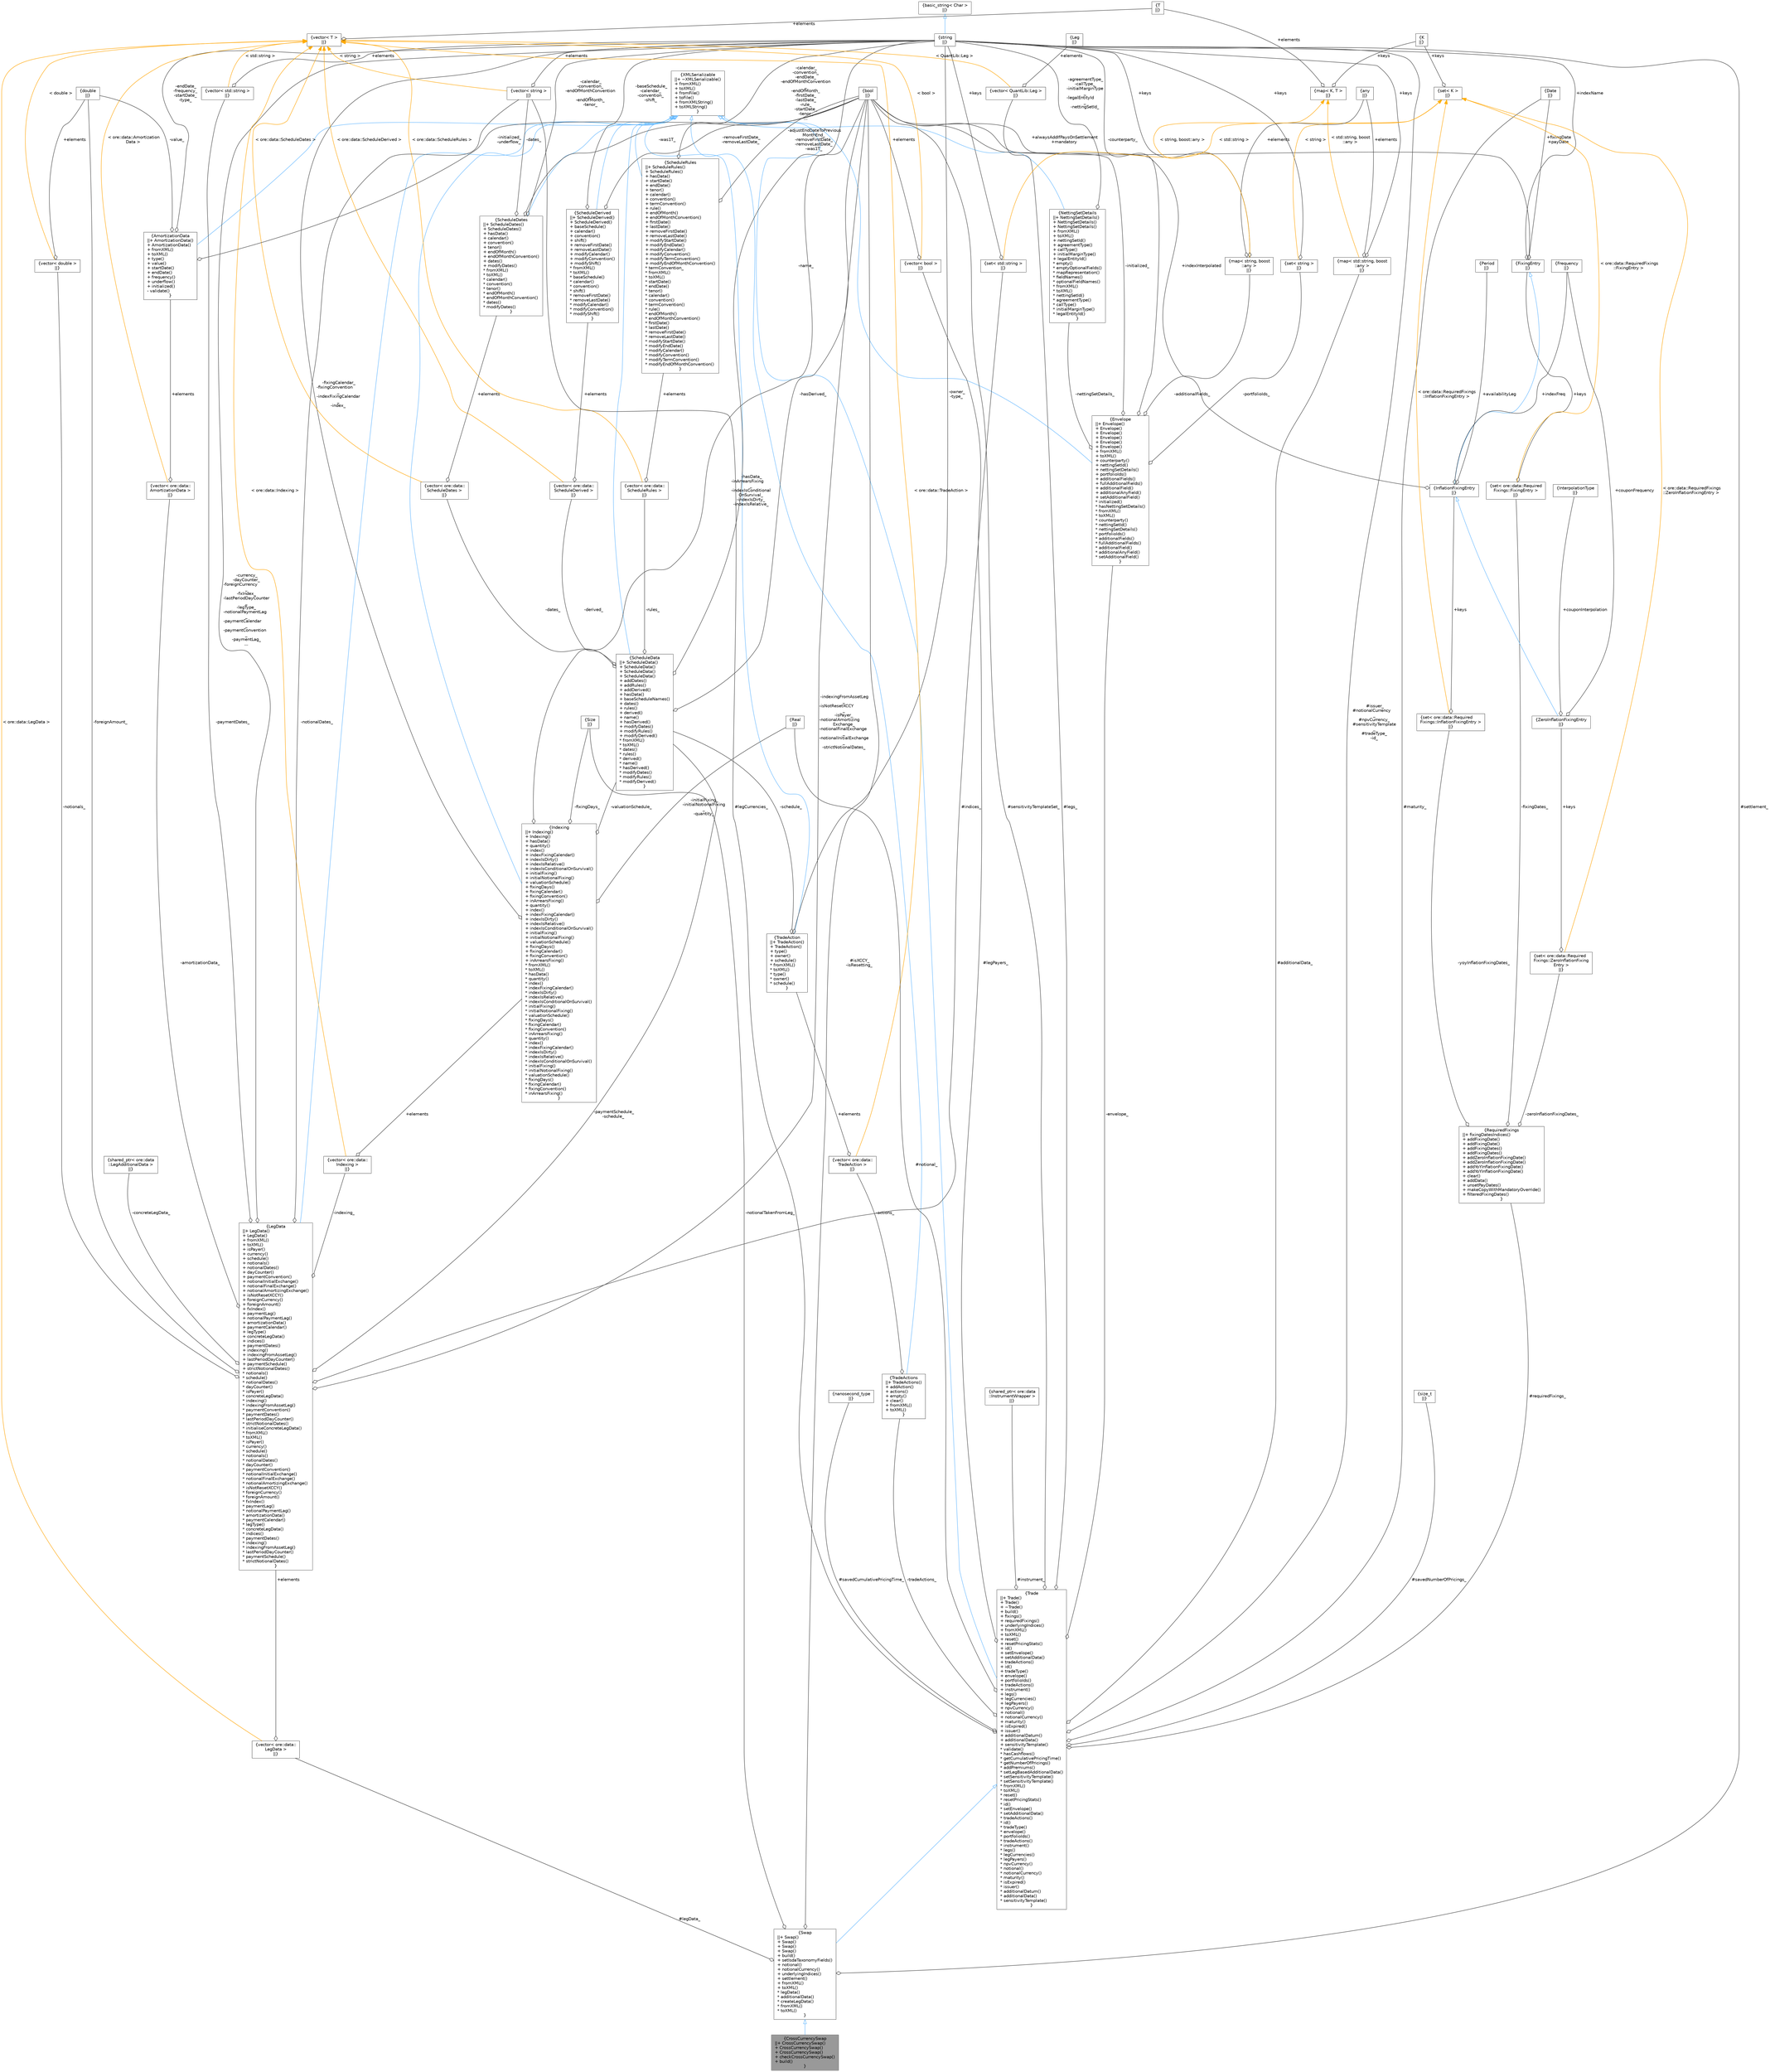 digraph "CrossCurrencySwap"
{
 // INTERACTIVE_SVG=YES
 // LATEX_PDF_SIZE
  bgcolor="transparent";
  edge [fontname=Helvetica,fontsize=10,labelfontname=Helvetica,labelfontsize=10];
  node [fontname=Helvetica,fontsize=10,shape=box,height=0.2,width=0.4];
  Node1 [label="{CrossCurrencySwap\n||+ CrossCurrencySwap()\l+ CrossCurrencySwap()\l+ CrossCurrencySwap()\l+ checkCrossCurrencySwap()\l+ build()\l}",height=0.2,width=0.4,color="gray40", fillcolor="grey60", style="filled", fontcolor="black",tooltip="Serializable Cross Currency Swap contract."];
  Node2 -> Node1 [dir="back",color="steelblue1",style="solid",arrowtail="onormal"];
  Node2 [label="{Swap\n||+ Swap()\l+ Swap()\l+ Swap()\l+ Swap()\l+ build()\l+ setIsdaTaxonomyFields()\l+ notional()\l+ notionalCurrency()\l+ underlyingIndices()\l+ settlement()\l+ fromXML()\l+ toXML()\l* legData()\l* additionalData()\l* createLegData()\l* fromXML()\l* toXML()\l}",height=0.2,width=0.4,color="gray40", fillcolor="white", style="filled",URL="$classore_1_1data_1_1_swap.html",tooltip="Serializable Swap, Single and Cross Currency."];
  Node3 -> Node2 [dir="back",color="steelblue1",style="solid",arrowtail="onormal"];
  Node3 [label="{Trade\n||+ Trade()\l+ Trade()\l+ ~Trade()\l+ build()\l+ fixings()\l+ requiredFixings()\l+ underlyingIndices()\l+ fromXML()\l+ toXML()\l+ reset()\l+ resetPricingStats()\l+ id()\l+ setEnvelope()\l+ setAdditionalData()\l+ tradeActions()\l+ id()\l+ tradeType()\l+ envelope()\l+ portfolioIds()\l+ tradeActions()\l+ instrument()\l+ legs()\l+ legCurrencies()\l+ legPayers()\l+ npvCurrency()\l+ notional()\l+ notionalCurrency()\l+ maturity()\l+ isExpired()\l+ issuer()\l+ additionalDatum()\l+ additionalData()\l+ sensitivityTemplate()\l* validate()\l* hasCashflows()\l* getCumulativePricingTime()\l* getNumberOfPricings()\l* addPremiums()\l* setLegBasedAdditionalData()\l* setSensitivityTemplate()\l* setSensitivityTemplate()\l* fromXML()\l* toXML()\l* reset()\l* resetPricingStats()\l* id()\l* setEnvelope()\l* setAdditionalData()\l* tradeActions()\l* id()\l* tradeType()\l* envelope()\l* portfolioIds()\l* tradeActions()\l* instrument()\l* legs()\l* legCurrencies()\l* legPayers()\l* npvCurrency()\l* notional()\l* notionalCurrency()\l* maturity()\l* isExpired()\l* issuer()\l* additionalDatum()\l* additionalData()\l* sensitivityTemplate()\l}",height=0.2,width=0.4,color="gray40", fillcolor="white", style="filled",URL="$classore_1_1data_1_1_trade.html",tooltip="Trade base class."];
  Node4 -> Node3 [dir="back",color="steelblue1",style="solid",arrowtail="onormal"];
  Node4 [label="{XMLSerializable\n||+ ~XMLSerializable()\l+ fromXML()\l+ toXML()\l+ fromFile()\l+ toFile()\l+ fromXMLString()\l+ toXMLString()\l}",height=0.2,width=0.4,color="gray40", fillcolor="white", style="filled",URL="$classore_1_1data_1_1_x_m_l_serializable.html",tooltip="Base class for all serializable classes."];
  Node5 -> Node3 [color="grey25",style="solid",label=" #issuer_\n#notionalCurrency\l_\n#npvCurrency_\n#sensitivityTemplate\l_\n#tradeType_\n-id_" ,arrowhead="odiamond"];
  Node5 [label="{string\n||}",height=0.2,width=0.4,color="gray40", fillcolor="white", style="filled",tooltip=" "];
  Node6 -> Node5 [dir="back",color="steelblue1",style="solid",arrowtail="onormal"];
  Node6 [label="{basic_string\< Char \>\n||}",height=0.2,width=0.4,color="gray40", fillcolor="white", style="filled",tooltip=" "];
  Node7 -> Node3 [color="grey25",style="solid",label=" #instrument_" ,arrowhead="odiamond"];
  Node7 [label="{shared_ptr\< ore::data\l::InstrumentWrapper \>\n||}",height=0.2,width=0.4,color="gray40", fillcolor="white", style="filled",tooltip=" "];
  Node8 -> Node3 [color="grey25",style="solid",label=" #legs_" ,arrowhead="odiamond"];
  Node8 [label="{vector\< QuantLib::Leg \>\n||}",height=0.2,width=0.4,color="gray40", fillcolor="white", style="filled",tooltip=" "];
  Node9 -> Node8 [color="grey25",style="solid",label=" +elements" ,arrowhead="odiamond"];
  Node9 [label="{Leg\n||}",height=0.2,width=0.4,color="gray40", fillcolor="white", style="filled",tooltip=" "];
  Node10 -> Node8 [dir="back",color="orange",style="solid",label=" \< QuantLib::Leg \>" ];
  Node10 [label="{vector\< T \>\n||}",height=0.2,width=0.4,color="gray40", fillcolor="white", style="filled",tooltip=" "];
  Node11 -> Node10 [color="grey25",style="solid",label=" +elements" ,arrowhead="odiamond"];
  Node11 [label="{T\n||}",height=0.2,width=0.4,color="gray40", fillcolor="white", style="filled",tooltip=" "];
  Node12 -> Node3 [color="grey25",style="solid",label=" #legCurrencies_" ,arrowhead="odiamond"];
  Node12 [label="{vector\< string \>\n||}",height=0.2,width=0.4,color="gray40", fillcolor="white", style="filled",tooltip=" "];
  Node5 -> Node12 [color="grey25",style="solid",label=" +elements" ,arrowhead="odiamond"];
  Node10 -> Node12 [dir="back",color="orange",style="solid",label=" \< string \>" ];
  Node13 -> Node3 [color="grey25",style="solid",label=" #legPayers_" ,arrowhead="odiamond"];
  Node13 [label="{vector\< bool \>\n||}",height=0.2,width=0.4,color="gray40", fillcolor="white", style="filled",tooltip=" "];
  Node14 -> Node13 [color="grey25",style="solid",label=" +elements" ,arrowhead="odiamond"];
  Node14 [label="{bool\n||}",height=0.2,width=0.4,color="gray40", fillcolor="white", style="filled",URL="$classbool.html",tooltip=" "];
  Node10 -> Node13 [dir="back",color="orange",style="solid",label=" \< bool \>" ];
  Node15 -> Node3 [color="grey25",style="solid",label=" #notional_" ,arrowhead="odiamond"];
  Node15 [label="{Real\n||}",height=0.2,width=0.4,color="gray40", fillcolor="white", style="filled",tooltip=" "];
  Node16 -> Node3 [color="grey25",style="solid",label=" #maturity_" ,arrowhead="odiamond"];
  Node16 [label="{Date\n||}",height=0.2,width=0.4,color="gray40", fillcolor="white", style="filled",tooltip=" "];
  Node14 -> Node3 [color="grey25",style="solid",label=" #sensitivityTemplateSet_" ,arrowhead="odiamond"];
  Node17 -> Node3 [color="grey25",style="solid",label=" #savedNumberOfPricings_" ,arrowhead="odiamond"];
  Node17 [label="{size_t\n||}",height=0.2,width=0.4,color="gray40", fillcolor="white", style="filled",tooltip=" "];
  Node18 -> Node3 [color="grey25",style="solid",label=" #savedCumulativePricingTime_" ,arrowhead="odiamond"];
  Node18 [label="{nanosecond_type\n||}",height=0.2,width=0.4,color="gray40", fillcolor="white", style="filled",tooltip=" "];
  Node19 -> Node3 [color="grey25",style="solid",label=" #requiredFixings_" ,arrowhead="odiamond"];
  Node19 [label="{RequiredFixings\n||+ fixingDatesIndices()\l+ addFixingDate()\l+ addFixingDate()\l+ addFixingDates()\l+ addFixingDates()\l+ addZeroInflationFixingDate()\l+ addZeroInflationFixingDate()\l+ addYoYInflationFixingDate()\l+ addYoYInflationFixingDate()\l+ clear()\l+ addData()\l+ unsetPayDates()\l+ makeCopyWithMandatoryOverride()\l+ filteredFixingDates()\l}",height=0.2,width=0.4,color="gray40", fillcolor="white", style="filled",URL="$classore_1_1data_1_1_required_fixings.html",tooltip=" "];
  Node20 -> Node19 [color="grey25",style="solid",label=" -fixingDates_" ,arrowhead="odiamond"];
  Node20 [label="{set\< ore::data::Required\lFixings::FixingEntry \>\n||}",height=0.2,width=0.4,color="gray40", fillcolor="white", style="filled",tooltip=" "];
  Node21 -> Node20 [color="grey25",style="solid",label=" +keys" ,arrowhead="odiamond"];
  Node21 [label="{FixingEntry\n||}",height=0.2,width=0.4,color="gray40", fillcolor="white", style="filled",URL="$structore_1_1data_1_1_required_fixings_1_1_fixing_entry.html",tooltip=" "];
  Node5 -> Node21 [color="grey25",style="solid",label=" +indexName" ,arrowhead="odiamond"];
  Node16 -> Node21 [color="grey25",style="solid",label=" +fixingDate\n+payDate" ,arrowhead="odiamond"];
  Node14 -> Node21 [color="grey25",style="solid",label=" +alwaysAddIfPaysOnSettlement\n+mandatory" ,arrowhead="odiamond"];
  Node22 -> Node20 [dir="back",color="orange",style="solid",label=" \< ore::data::RequiredFixings\l::FixingEntry \>" ];
  Node22 [label="{set\< K \>\n||}",height=0.2,width=0.4,color="gray40", fillcolor="white", style="filled",tooltip=" "];
  Node23 -> Node22 [color="grey25",style="solid",label=" +keys" ,arrowhead="odiamond"];
  Node23 [label="{K\n||}",height=0.2,width=0.4,color="gray40", fillcolor="white", style="filled",tooltip=" "];
  Node24 -> Node19 [color="grey25",style="solid",label=" -zeroInflationFixingDates_" ,arrowhead="odiamond"];
  Node24 [label="{set\< ore::data::Required\lFixings::ZeroInflationFixing\lEntry \>\n||}",height=0.2,width=0.4,color="gray40", fillcolor="white", style="filled",tooltip=" "];
  Node25 -> Node24 [color="grey25",style="solid",label=" +keys" ,arrowhead="odiamond"];
  Node25 [label="{ZeroInflationFixingEntry\n||}",height=0.2,width=0.4,color="gray40", fillcolor="white", style="filled",URL="$structore_1_1data_1_1_required_fixings_1_1_zero_inflation_fixing_entry.html",tooltip=" "];
  Node26 -> Node25 [dir="back",color="steelblue1",style="solid",arrowtail="onormal"];
  Node26 [label="{InflationFixingEntry\n||}",height=0.2,width=0.4,color="gray40", fillcolor="white", style="filled",URL="$structore_1_1data_1_1_required_fixings_1_1_inflation_fixing_entry.html",tooltip=" "];
  Node21 -> Node26 [dir="back",color="steelblue1",style="solid",arrowtail="onormal"];
  Node14 -> Node26 [color="grey25",style="solid",label=" +indexInterpolated" ,arrowhead="odiamond"];
  Node27 -> Node26 [color="grey25",style="solid",label=" +indexFreq" ,arrowhead="odiamond"];
  Node27 [label="{Frequency\n||}",height=0.2,width=0.4,color="gray40", fillcolor="white", style="filled",tooltip=" "];
  Node28 -> Node26 [color="grey25",style="solid",label=" +availabilityLeg" ,arrowhead="odiamond"];
  Node28 [label="{Period\n||}",height=0.2,width=0.4,color="gray40", fillcolor="white", style="filled",tooltip=" "];
  Node29 -> Node25 [color="grey25",style="solid",label=" +couponInterpolation" ,arrowhead="odiamond"];
  Node29 [label="{InterpolationType\n||}",height=0.2,width=0.4,color="gray40", fillcolor="white", style="filled",tooltip=" "];
  Node27 -> Node25 [color="grey25",style="solid",label=" +couponFrequency" ,arrowhead="odiamond"];
  Node22 -> Node24 [dir="back",color="orange",style="solid",label=" \< ore::data::RequiredFixings\l::ZeroInflationFixingEntry \>" ];
  Node30 -> Node19 [color="grey25",style="solid",label=" -yoyInflationFixingDates_" ,arrowhead="odiamond"];
  Node30 [label="{set\< ore::data::Required\lFixings::InflationFixingEntry \>\n||}",height=0.2,width=0.4,color="gray40", fillcolor="white", style="filled",tooltip=" "];
  Node26 -> Node30 [color="grey25",style="solid",label=" +keys" ,arrowhead="odiamond"];
  Node22 -> Node30 [dir="back",color="orange",style="solid",label=" \< ore::data::RequiredFixings\l::InflationFixingEntry \>" ];
  Node31 -> Node3 [color="grey25",style="solid",label=" #additionalData_" ,arrowhead="odiamond"];
  Node31 [label="{map\< std::string, boost\l::any \>\n||}",height=0.2,width=0.4,color="gray40", fillcolor="white", style="filled",tooltip=" "];
  Node5 -> Node31 [color="grey25",style="solid",label=" +keys" ,arrowhead="odiamond"];
  Node32 -> Node31 [color="grey25",style="solid",label=" +elements" ,arrowhead="odiamond"];
  Node32 [label="{any\n||}",height=0.2,width=0.4,color="gray40", fillcolor="white", style="filled",tooltip=" "];
  Node33 -> Node31 [dir="back",color="orange",style="solid",label=" \< std::string, boost\l::any \>" ];
  Node33 [label="{map\< K, T \>\n||}",height=0.2,width=0.4,color="gray40", fillcolor="white", style="filled",tooltip=" "];
  Node23 -> Node33 [color="grey25",style="solid",label=" +keys" ,arrowhead="odiamond"];
  Node11 -> Node33 [color="grey25",style="solid",label=" +elements" ,arrowhead="odiamond"];
  Node34 -> Node3 [color="grey25",style="solid",label=" -envelope_" ,arrowhead="odiamond"];
  Node34 [label="{Envelope\n||+ Envelope()\l+ Envelope()\l+ Envelope()\l+ Envelope()\l+ Envelope()\l+ Envelope()\l+ fromXML()\l+ toXML()\l+ counterparty()\l+ nettingSetId()\l+ nettingSetDetails()\l+ portfolioIds()\l+ additionalFields()\l+ fullAdditionalFields()\l+ additionalField()\l+ additionalAnyField()\l+ setAdditionalField()\l* initialized()\l* hasNettingSetDetails()\l* fromXML()\l* toXML()\l* counterparty()\l* nettingSetId()\l* nettingSetDetails()\l* portfolioIds()\l* additionalFields()\l* fullAdditionalFields()\l* additionalField()\l* additionalAnyField()\l* setAdditionalField()\l}",height=0.2,width=0.4,color="gray40", fillcolor="white", style="filled",URL="$classore_1_1data_1_1_envelope.html",tooltip="Serializable object holding generic trade data, reporting dimensions."];
  Node4 -> Node34 [dir="back",color="steelblue1",style="solid",arrowtail="onormal"];
  Node5 -> Node34 [color="grey25",style="solid",label=" -counterparty_" ,arrowhead="odiamond"];
  Node35 -> Node34 [color="grey25",style="solid",label=" -nettingSetDetails_" ,arrowhead="odiamond"];
  Node35 [label="{NettingSetDetails\n||+ NettingSetDetails()\l+ NettingSetDetails()\l+ NettingSetDetails()\l+ fromXML()\l+ toXML()\l+ nettingSetId()\l+ agreementType()\l+ callType()\l+ initialMarginType()\l+ legalEntityId()\l* empty()\l* emptyOptionalFields()\l* mapRepresentation()\l* fieldNames()\l* optionalFieldNames()\l* fromXML()\l* toXML()\l* nettingSetId()\l* agreementType()\l* callType()\l* initialMarginType()\l* legalEntityId()\l}",height=0.2,width=0.4,color="gray40", fillcolor="white", style="filled",URL="$classore_1_1data_1_1_netting_set_details.html",tooltip="Serializable object holding netting set identification data."];
  Node4 -> Node35 [dir="back",color="steelblue1",style="solid",arrowtail="onormal"];
  Node5 -> Node35 [color="grey25",style="solid",label=" -agreementType_\n-callType_\n-initialMarginType\l_\n-legalEntityId\l_\n-nettingSetId_" ,arrowhead="odiamond"];
  Node36 -> Node34 [color="grey25",style="solid",label=" -portfolioIds_" ,arrowhead="odiamond"];
  Node36 [label="{set\< string \>\n||}",height=0.2,width=0.4,color="gray40", fillcolor="white", style="filled",tooltip=" "];
  Node5 -> Node36 [color="grey25",style="solid",label=" +keys" ,arrowhead="odiamond"];
  Node22 -> Node36 [dir="back",color="orange",style="solid",label=" \< string \>" ];
  Node37 -> Node34 [color="grey25",style="solid",label=" -additionalFields_" ,arrowhead="odiamond"];
  Node37 [label="{map\< string, boost\l::any \>\n||}",height=0.2,width=0.4,color="gray40", fillcolor="white", style="filled",tooltip=" "];
  Node5 -> Node37 [color="grey25",style="solid",label=" +keys" ,arrowhead="odiamond"];
  Node32 -> Node37 [color="grey25",style="solid",label=" +elements" ,arrowhead="odiamond"];
  Node33 -> Node37 [dir="back",color="orange",style="solid",label=" \< string, boost::any \>" ];
  Node14 -> Node34 [color="grey25",style="solid",label=" -initialized_" ,arrowhead="odiamond"];
  Node38 -> Node3 [color="grey25",style="solid",label=" -tradeActions_" ,arrowhead="odiamond"];
  Node38 [label="{TradeActions\n||+ TradeActions()\l+ addAction()\l+ actions()\l+ empty()\l+ clear()\l+ fromXML()\l+ toXML()\l}",height=0.2,width=0.4,color="gray40", fillcolor="white", style="filled",URL="$classore_1_1data_1_1_trade_actions.html",tooltip="Serializable object holding generic trade actions."];
  Node4 -> Node38 [dir="back",color="steelblue1",style="solid",arrowtail="onormal"];
  Node39 -> Node38 [color="grey25",style="solid",label=" -actions_" ,arrowhead="odiamond"];
  Node39 [label="{vector\< ore::data::\lTradeAction \>\n||}",height=0.2,width=0.4,color="gray40", fillcolor="white", style="filled",tooltip=" "];
  Node40 -> Node39 [color="grey25",style="solid",label=" +elements" ,arrowhead="odiamond"];
  Node40 [label="{TradeAction\n||+ TradeAction()\l+ TradeAction()\l+ type()\l+ owner()\l+ schedule()\l* fromXML()\l* toXML()\l* type()\l* owner()\l* schedule()\l}",height=0.2,width=0.4,color="gray40", fillcolor="white", style="filled",URL="$classore_1_1data_1_1_trade_action.html",tooltip="Serializable object holding a trade action."];
  Node4 -> Node40 [dir="back",color="steelblue1",style="solid",arrowtail="onormal"];
  Node5 -> Node40 [color="grey25",style="solid",label=" -owner_\n-type_" ,arrowhead="odiamond"];
  Node41 -> Node40 [color="grey25",style="solid",label=" -schedule_" ,arrowhead="odiamond"];
  Node41 [label="{ScheduleData\n||+ ScheduleData()\l+ ScheduleData()\l+ ScheduleData()\l+ ScheduleData()\l+ addDates()\l+ addRules()\l+ addDerived()\l+ hasData()\l+ baseScheduleNames()\l+ dates()\l+ rules()\l+ derived()\l+ name()\l+ hasDerived()\l+ modifyDates()\l+ modifyRules()\l+ modifyDerived()\l* fromXML()\l* toXML()\l* dates()\l* rules()\l* derived()\l* name()\l* hasDerived()\l* modifyDates()\l* modifyRules()\l* modifyDerived()\l}",height=0.2,width=0.4,color="gray40", fillcolor="white", style="filled",URL="$classore_1_1data_1_1_schedule_data.html",tooltip="Serializable schedule data."];
  Node4 -> Node41 [dir="back",color="steelblue1",style="solid",arrowtail="onormal"];
  Node42 -> Node41 [color="grey25",style="solid",label=" -dates_" ,arrowhead="odiamond"];
  Node42 [label="{vector\< ore::data::\lScheduleDates \>\n||}",height=0.2,width=0.4,color="gray40", fillcolor="white", style="filled",tooltip=" "];
  Node43 -> Node42 [color="grey25",style="solid",label=" +elements" ,arrowhead="odiamond"];
  Node43 [label="{ScheduleDates\n||+ ScheduleDates()\l+ ScheduleDates()\l+ hasData()\l+ calendar()\l+ convention()\l+ tenor()\l+ endOfMonth()\l+ endOfMonthConvention()\l+ dates()\l+ modifyDates()\l* fromXML()\l* toXML()\l* calendar()\l* convention()\l* tenor()\l* endOfMonth()\l* endOfMonthConvention()\l* dates()\l* modifyDates()\l}",height=0.2,width=0.4,color="gray40", fillcolor="white", style="filled",URL="$classore_1_1data_1_1_schedule_dates.html",tooltip="Serializable object holding schedule Dates data."];
  Node4 -> Node43 [dir="back",color="steelblue1",style="solid",arrowtail="onormal"];
  Node5 -> Node43 [color="grey25",style="solid",label=" -calendar_\n-convention_\n-endOfMonthConvention\l_\n-endOfMonth_\n-tenor_" ,arrowhead="odiamond"];
  Node12 -> Node43 [color="grey25",style="solid",label=" -dates_" ,arrowhead="odiamond"];
  Node14 -> Node43 [color="grey25",style="solid",label=" -was1T_" ,arrowhead="odiamond"];
  Node10 -> Node42 [dir="back",color="orange",style="solid",label=" \< ore::data::ScheduleDates \>" ];
  Node44 -> Node41 [color="grey25",style="solid",label=" -rules_" ,arrowhead="odiamond"];
  Node44 [label="{vector\< ore::data::\lScheduleRules \>\n||}",height=0.2,width=0.4,color="gray40", fillcolor="white", style="filled",tooltip=" "];
  Node45 -> Node44 [color="grey25",style="solid",label=" +elements" ,arrowhead="odiamond"];
  Node45 [label="{ScheduleRules\n||+ ScheduleRules()\l+ ScheduleRules()\l+ hasData()\l+ startDate()\l+ endDate()\l+ tenor()\l+ calendar()\l+ convention()\l+ termConvention()\l+ rule()\l+ endOfMonth()\l+ endOfMonthConvention()\l+ firstDate()\l+ lastDate()\l+ removeFirstDate()\l+ removeLastDate()\l+ modifyStartDate()\l+ modifyEndDate()\l+ modifyCalendar()\l+ modifyConvention()\l+ modifyTermConvention()\l+ modifyEndOfMonthConvention()\l* termConvention_\l* fromXML()\l* toXML()\l* startDate()\l* endDate()\l* tenor()\l* calendar()\l* convention()\l* termConvention()\l* rule()\l* endOfMonth()\l* endOfMonthConvention()\l* firstDate()\l* lastDate()\l* removeFirstDate()\l* removeLastDate()\l* modifyStartDate()\l* modifyEndDate()\l* modifyCalendar()\l* modifyConvention()\l* modifyTermConvention()\l* modifyEndOfMonthConvention()\l}",height=0.2,width=0.4,color="gray40", fillcolor="white", style="filled",URL="$classore_1_1data_1_1_schedule_rules.html",tooltip="Serializable object holding schedule Rules data."];
  Node4 -> Node45 [dir="back",color="steelblue1",style="solid",arrowtail="onormal"];
  Node5 -> Node45 [color="grey25",style="solid",label=" -calendar_\n-convention_\n-endDate_\n-endOfMonthConvention\l_\n-endOfMonth_\n-firstDate_\n-lastDate_\n-rule_\n-startDate_\n-tenor_\n..." ,arrowhead="odiamond"];
  Node14 -> Node45 [color="grey25",style="solid",label=" -adjustEndDateToPrevious\lMonthEnd_\n-removeFirstDate_\n-removeLastDate_\n-was1T_" ,arrowhead="odiamond"];
  Node10 -> Node44 [dir="back",color="orange",style="solid",label=" \< ore::data::ScheduleRules \>" ];
  Node46 -> Node41 [color="grey25",style="solid",label=" -derived_" ,arrowhead="odiamond"];
  Node46 [label="{vector\< ore::data::\lScheduleDerived \>\n||}",height=0.2,width=0.4,color="gray40", fillcolor="white", style="filled",tooltip=" "];
  Node47 -> Node46 [color="grey25",style="solid",label=" +elements" ,arrowhead="odiamond"];
  Node47 [label="{ScheduleDerived\n||+ ScheduleDerived()\l+ ScheduleDerived()\l+ baseSchedule()\l+ calendar()\l+ convention()\l+ shift()\l+ removeFirstDate()\l+ removeLastDate()\l+ modifyCalendar()\l+ modifyConvention()\l+ modifyShift()\l* fromXML()\l* toXML()\l* baseSchedule()\l* calendar()\l* convention()\l* shift()\l* removeFirstDate()\l* removeLastDate()\l* modifyCalendar()\l* modifyConvention()\l* modifyShift()\l}",height=0.2,width=0.4,color="gray40", fillcolor="white", style="filled",URL="$classore_1_1data_1_1_schedule_derived.html",tooltip="Serializable object holding Derived schedule data."];
  Node4 -> Node47 [dir="back",color="steelblue1",style="solid",arrowtail="onormal"];
  Node5 -> Node47 [color="grey25",style="solid",label=" -baseSchedule_\n-calendar_\n-convention_\n-shift_" ,arrowhead="odiamond"];
  Node14 -> Node47 [color="grey25",style="solid",label=" -removeFirstDate_\n-removeLastDate_" ,arrowhead="odiamond"];
  Node10 -> Node46 [dir="back",color="orange",style="solid",label=" \< ore::data::ScheduleDerived \>" ];
  Node5 -> Node41 [color="grey25",style="solid",label=" -name_" ,arrowhead="odiamond"];
  Node14 -> Node41 [color="grey25",style="solid",label=" -hasDerived_" ,arrowhead="odiamond"];
  Node10 -> Node39 [dir="back",color="orange",style="solid",label=" \< ore::data::TradeAction \>" ];
  Node48 -> Node2 [color="grey25",style="solid",label=" #legData_" ,arrowhead="odiamond"];
  Node48 [label="{vector\< ore::data::\lLegData \>\n||}",height=0.2,width=0.4,color="gray40", fillcolor="white", style="filled",tooltip=" "];
  Node49 -> Node48 [color="grey25",style="solid",label=" +elements" ,arrowhead="odiamond"];
  Node49 [label="{LegData\n||+ LegData()\l+ LegData()\l+ fromXML()\l+ toXML()\l+ isPayer()\l+ currency()\l+ schedule()\l+ notionals()\l+ notionalDates()\l+ dayCounter()\l+ paymentConvention()\l+ notionalInitialExchange()\l+ notionalFinalExchange()\l+ notionalAmortizingExchange()\l+ isNotResetXCCY()\l+ foreignCurrency()\l+ foreignAmount()\l+ fxIndex()\l+ paymentLag()\l+ notionalPaymentLag()\l+ amortizationData()\l+ paymentCalendar()\l+ legType()\l+ concreteLegData()\l+ indices()\l+ paymentDates()\l+ indexing()\l+ indexingFromAssetLeg()\l+ lastPeriodDayCounter()\l+ paymentSchedule()\l+ strictNotionalDates()\l* notionals()\l* schedule()\l* notionalDates()\l* dayCounter()\l* isPayer()\l* concreteLegData()\l* indexing()\l* indexingFromAssetLeg()\l* paymentConvention()\l* paymentDates()\l* lastPeriodDayCounter()\l* strictNotionalDates()\l* initialiseConcreteLegData()\l* fromXML()\l* toXML()\l* isPayer()\l* currency()\l* schedule()\l* notionals()\l* notionalDates()\l* dayCounter()\l* paymentConvention()\l* notionalInitialExchange()\l* notionalFinalExchange()\l* notionalAmortizingExchange()\l* isNotResetXCCY()\l* foreignCurrency()\l* foreignAmount()\l* fxIndex()\l* paymentLag()\l* notionalPaymentLag()\l* amortizationData()\l* paymentCalendar()\l* legType()\l* concreteLegData()\l* indices()\l* paymentDates()\l* indexing()\l* indexingFromAssetLeg()\l* lastPeriodDayCounter()\l* paymentSchedule()\l* strictNotionalDates()\l}",height=0.2,width=0.4,color="gray40", fillcolor="white", style="filled",URL="$classore_1_1data_1_1_leg_data.html",tooltip="Serializable object holding leg data."];
  Node4 -> Node49 [dir="back",color="steelblue1",style="solid",arrowtail="onormal"];
  Node50 -> Node49 [color="grey25",style="solid",label=" #indices_" ,arrowhead="odiamond"];
  Node50 [label="{set\< std::string \>\n||}",height=0.2,width=0.4,color="gray40", fillcolor="white", style="filled",tooltip=" "];
  Node5 -> Node50 [color="grey25",style="solid",label=" +keys" ,arrowhead="odiamond"];
  Node22 -> Node50 [dir="back",color="orange",style="solid",label=" \< std::string \>" ];
  Node51 -> Node49 [color="grey25",style="solid",label=" -concreteLegData_" ,arrowhead="odiamond"];
  Node51 [label="{shared_ptr\< ore::data\l::LegAdditionalData \>\n||}",height=0.2,width=0.4,color="gray40", fillcolor="white", style="filled",tooltip=" "];
  Node14 -> Node49 [color="grey25",style="solid",label=" -indexingFromAssetLeg\l_\n-isNotResetXCCY\l_\n-isPayer_\n-notionalAmortizing\lExchange_\n-notionalFinalExchange\l_\n-notionalInitialExchange\l_\n-strictNotionalDates_" ,arrowhead="odiamond"];
  Node5 -> Node49 [color="grey25",style="solid",label=" -currency_\n-dayCounter_\n-foreignCurrency\l_\n-fxIndex_\n-lastPeriodDayCounter\l_\n-legType_\n-notionalPaymentLag\l_\n-paymentCalendar\l_\n-paymentConvention\l_\n-paymentLag_\n..." ,arrowhead="odiamond"];
  Node41 -> Node49 [color="grey25",style="solid",label=" -paymentSchedule_\n-schedule_" ,arrowhead="odiamond"];
  Node52 -> Node49 [color="grey25",style="solid",label=" -notionals_" ,arrowhead="odiamond"];
  Node52 [label="{vector\< double \>\n||}",height=0.2,width=0.4,color="gray40", fillcolor="white", style="filled",tooltip=" "];
  Node53 -> Node52 [color="grey25",style="solid",label=" +elements" ,arrowhead="odiamond"];
  Node53 [label="{double\n||}",height=0.2,width=0.4,color="gray40", fillcolor="white", style="filled",tooltip=" "];
  Node10 -> Node52 [dir="back",color="orange",style="solid",label=" \< double \>" ];
  Node12 -> Node49 [color="grey25",style="solid",label=" -notionalDates_" ,arrowhead="odiamond"];
  Node53 -> Node49 [color="grey25",style="solid",label=" -foreignAmount_" ,arrowhead="odiamond"];
  Node54 -> Node49 [color="grey25",style="solid",label=" -amortizationData_" ,arrowhead="odiamond"];
  Node54 [label="{vector\< ore::data::\lAmortizationData \>\n||}",height=0.2,width=0.4,color="gray40", fillcolor="white", style="filled",tooltip=" "];
  Node55 -> Node54 [color="grey25",style="solid",label=" +elements" ,arrowhead="odiamond"];
  Node55 [label="{AmortizationData\n||+ AmortizationData()\l+ AmortizationData()\l+ fromXML()\l+ toXML()\l+ type()\l+ value()\l+ startDate()\l+ endDate()\l+ frequency()\l+ underflow()\l+ initialized()\l- validate()\l}",height=0.2,width=0.4,color="gray40", fillcolor="white", style="filled",URL="$classore_1_1data_1_1_amortization_data.html",tooltip="Serializable object holding amortization rules."];
  Node4 -> Node55 [dir="back",color="steelblue1",style="solid",arrowtail="onormal"];
  Node5 -> Node55 [color="grey25",style="solid",label=" -endDate_\n-frequency_\n-startDate_\n-type_" ,arrowhead="odiamond"];
  Node53 -> Node55 [color="grey25",style="solid",label=" -value_" ,arrowhead="odiamond"];
  Node14 -> Node55 [color="grey25",style="solid",label=" -initialized_\n-underflow_" ,arrowhead="odiamond"];
  Node10 -> Node54 [dir="back",color="orange",style="solid",label=" \< ore::data::Amortization\lData \>" ];
  Node56 -> Node49 [color="grey25",style="solid",label=" -paymentDates_" ,arrowhead="odiamond"];
  Node56 [label="{vector\< std::string \>\n||}",height=0.2,width=0.4,color="gray40", fillcolor="white", style="filled",tooltip=" "];
  Node5 -> Node56 [color="grey25",style="solid",label=" +elements" ,arrowhead="odiamond"];
  Node10 -> Node56 [dir="back",color="orange",style="solid",label=" \< std::string \>" ];
  Node57 -> Node49 [color="grey25",style="solid",label=" -indexing_" ,arrowhead="odiamond"];
  Node57 [label="{vector\< ore::data::\lIndexing \>\n||}",height=0.2,width=0.4,color="gray40", fillcolor="white", style="filled",tooltip=" "];
  Node58 -> Node57 [color="grey25",style="solid",label=" +elements" ,arrowhead="odiamond"];
  Node58 [label="{Indexing\n||+ Indexing()\l+ Indexing()\l+ hasData()\l+ quantity()\l+ index()\l+ indexFixingCalendar()\l+ indexIsDirty()\l+ indexIsRelative()\l+ indexIsConditionalOnSurvival()\l+ initialFixing()\l+ initialNotionalFixing()\l+ valuationSchedule()\l+ fixingDays()\l+ fixingCalendar()\l+ fixingConvention()\l+ inArrearsFixing()\l+ quantity()\l+ index()\l+ indexFixingCalendar()\l+ indexIsDirty()\l+ indexIsRelative()\l+ indexIsConditionalOnSurvival()\l+ initialFixing()\l+ initialNotionalFixing()\l+ valuationSchedule()\l+ fixingDays()\l+ fixingCalendar()\l+ fixingConvention()\l+ inArrearsFixing()\l* fromXML()\l* toXML()\l* hasData()\l* quantity()\l* index()\l* indexFixingCalendar()\l* indexIsDirty()\l* indexIsRelative()\l* indexIsConditionalOnSurvival()\l* initialFixing()\l* initialNotionalFixing()\l* valuationSchedule()\l* fixingDays()\l* fixingCalendar()\l* fixingConvention()\l* inArrearsFixing()\l* quantity()\l* index()\l* indexFixingCalendar()\l* indexIsDirty()\l* indexIsRelative()\l* indexIsConditionalOnSurvival()\l* initialFixing()\l* initialNotionalFixing()\l* valuationSchedule()\l* fixingDays()\l* fixingCalendar()\l* fixingConvention()\l* inArrearsFixing()\l}",height=0.2,width=0.4,color="gray40", fillcolor="white", style="filled",URL="$classore_1_1data_1_1_indexing.html",tooltip="Serializable object holding indexing data."];
  Node4 -> Node58 [dir="back",color="steelblue1",style="solid",arrowtail="onormal"];
  Node14 -> Node58 [color="grey25",style="solid",label=" -hasData_\n-inArrearsFixing\l_\n-indexIsConditional\lOnSurvival_\n-indexIsDirty_\n-indexIsRelative_" ,arrowhead="odiamond"];
  Node15 -> Node58 [color="grey25",style="solid",label=" -initialFixing_\n-initialNotionalFixing\l_\n-quantity_" ,arrowhead="odiamond"];
  Node5 -> Node58 [color="grey25",style="solid",label=" -fixingCalendar_\n-fixingConvention\l_\n-indexFixingCalendar\l_\n-index_" ,arrowhead="odiamond"];
  Node41 -> Node58 [color="grey25",style="solid",label=" -valuationSchedule_" ,arrowhead="odiamond"];
  Node59 -> Node58 [color="grey25",style="solid",label=" -fixingDays_" ,arrowhead="odiamond"];
  Node59 [label="{Size\n||}",height=0.2,width=0.4,color="gray40", fillcolor="white", style="filled",tooltip=" "];
  Node10 -> Node57 [dir="back",color="orange",style="solid",label=" \< ore::data::Indexing \>" ];
  Node10 -> Node48 [dir="back",color="orange",style="solid",label=" \< ore::data::LegData \>" ];
  Node5 -> Node2 [color="grey25",style="solid",label=" #settlement_" ,arrowhead="odiamond"];
  Node14 -> Node2 [color="grey25",style="solid",label=" #isXCCY_\n-isResetting_" ,arrowhead="odiamond"];
  Node59 -> Node2 [color="grey25",style="solid",label=" -notionalTakenFromLeg_" ,arrowhead="odiamond"];
}
